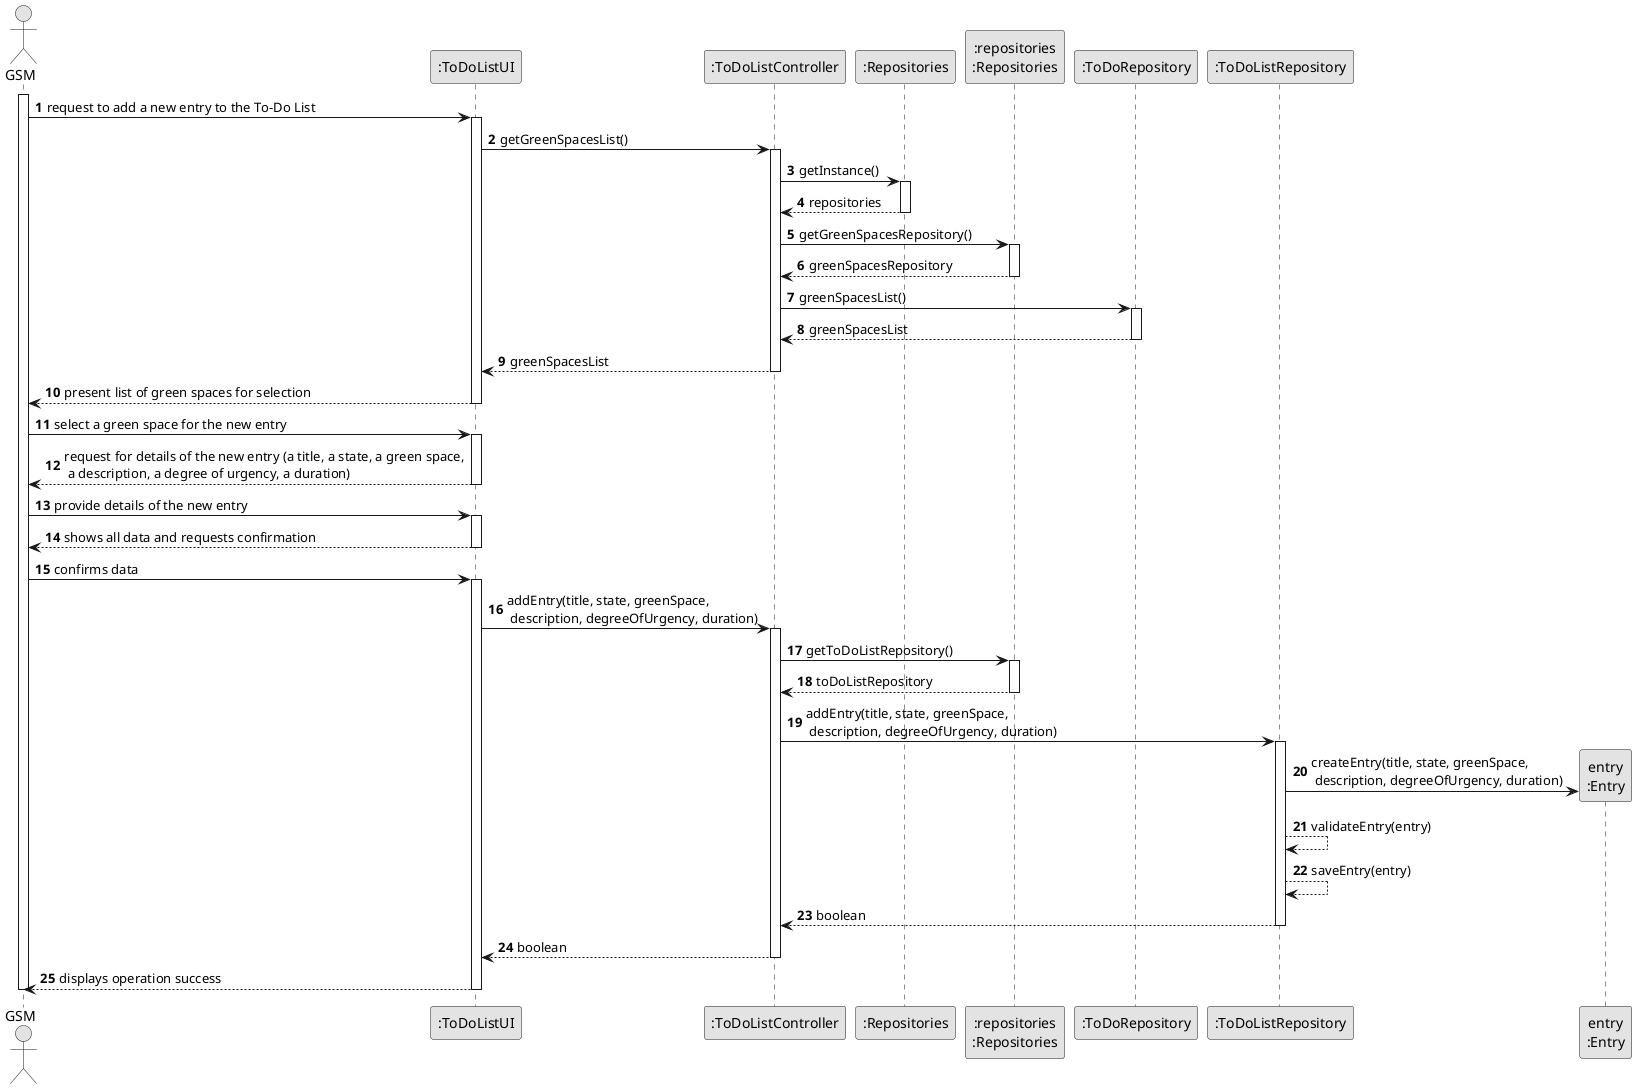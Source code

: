 @startuml
skinparam monochrome true
skinparam packageStyle rectangle
skinparam shadowing false

autonumber

'hide footbox
actor "GSM" as ADM
participant ":ToDoListUI" as UI
participant ":ToDoListController" as CTRL
participant ":Repositories" as RepositorySingleton
participant ":repositories\n:Repositories" as PLAT

participant ":ToDoRepository" as DOUR
participant ":ToDoListRepository" as TDR
participant "entry\n:Entry" as TASK

activate ADM

    ADM -> UI : request to add a new entry to the To-Do List
    activate UI

        UI -> CTRL : getGreenSpacesList()
        activate CTRL

            CTRL -> RepositorySingleton : getInstance()
            activate RepositorySingleton

                RepositorySingleton --> CTRL : repositories
            deactivate RepositorySingleton

            CTRL -> PLAT : getGreenSpacesRepository()
            activate PLAT

                PLAT --> CTRL : greenSpacesRepository
            deactivate PLAT

            CTRL -> DOUR : greenSpacesList()
            activate DOUR

                DOUR --> CTRL : greenSpacesList
            deactivate DOUR

            CTRL --> UI : greenSpacesList
        deactivate CTRL

        UI --> ADM : present list of green spaces for selection
    deactivate UI

    ADM -> UI : select a green space for the new entry
    activate UI

        UI --> ADM : request for details of the new entry (a title, a state, a green space,\n a description, a degree of urgency, a duration)
    deactivate UI

    ADM -> UI : provide details of the new entry
    activate UI

        UI --> ADM : shows all data and requests confirmation
    deactivate UI

    ADM -> UI : confirms data
    activate UI

        UI -> CTRL : addEntry(title, state, greenSpace,\n description, degreeOfUrgency, duration)
        activate CTRL

            CTRL -> PLAT : getToDoListRepository()
            activate PLAT

                PLAT --> CTRL : toDoListRepository
            deactivate PLAT

            CTRL -> TDR : addEntry(title, state, greenSpace,\n description, degreeOfUrgency, duration)
            activate TDR

                TDR -> TASK** : createEntry(title, state, greenSpace,\n description, degreeOfUrgency, duration)
                TDR --> TDR : validateEntry(entry)
                TDR --> TDR : saveEntry(entry)
                TDR --> CTRL : boolean
            deactivate TDR

            CTRL --> UI : boolean
        deactivate CTRL

        UI --> ADM : displays operation success
    deactivate UI

deactivate ADM

@enduml